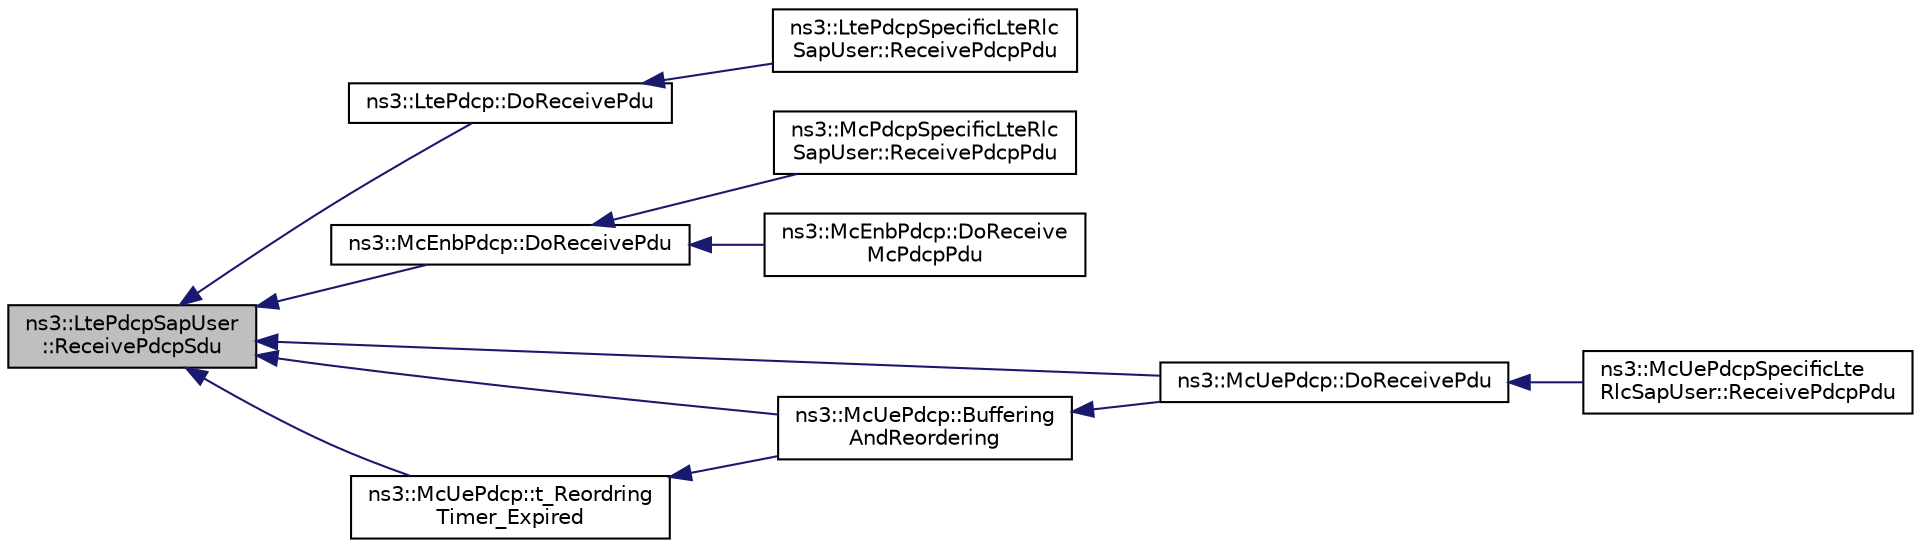 digraph "ns3::LtePdcpSapUser::ReceivePdcpSdu"
{
  edge [fontname="Helvetica",fontsize="10",labelfontname="Helvetica",labelfontsize="10"];
  node [fontname="Helvetica",fontsize="10",shape=record];
  rankdir="LR";
  Node1 [label="ns3::LtePdcpSapUser\l::ReceivePdcpSdu",height=0.2,width=0.4,color="black", fillcolor="grey75", style="filled", fontcolor="black"];
  Node1 -> Node2 [dir="back",color="midnightblue",fontsize="10",style="solid"];
  Node2 [label="ns3::LtePdcp::DoReceivePdu",height=0.2,width=0.4,color="black", fillcolor="white", style="filled",URL="$d6/d88/classns3_1_1LtePdcp.html#a39ec507fd59bc8e650738717b4a471e5"];
  Node2 -> Node3 [dir="back",color="midnightblue",fontsize="10",style="solid"];
  Node3 [label="ns3::LtePdcpSpecificLteRlc\lSapUser::ReceivePdcpPdu",height=0.2,width=0.4,color="black", fillcolor="white", style="filled",URL="$da/d5f/classns3_1_1LtePdcpSpecificLteRlcSapUser.html#a6cd9bae35c5551566d0e41ae2e6866f0"];
  Node1 -> Node4 [dir="back",color="midnightblue",fontsize="10",style="solid"];
  Node4 [label="ns3::McEnbPdcp::DoReceivePdu",height=0.2,width=0.4,color="black", fillcolor="white", style="filled",URL="$d0/de1/classns3_1_1McEnbPdcp.html#a244a5eff95cef39b7319af03bfbac89d"];
  Node4 -> Node5 [dir="back",color="midnightblue",fontsize="10",style="solid"];
  Node5 [label="ns3::McPdcpSpecificLteRlc\lSapUser::ReceivePdcpPdu",height=0.2,width=0.4,color="black", fillcolor="white", style="filled",URL="$d9/d13/classns3_1_1McPdcpSpecificLteRlcSapUser.html#a0fa542c3a11d776ccbf72638695e5322"];
  Node4 -> Node6 [dir="back",color="midnightblue",fontsize="10",style="solid"];
  Node6 [label="ns3::McEnbPdcp::DoReceive\lMcPdcpPdu",height=0.2,width=0.4,color="black", fillcolor="white", style="filled",URL="$d0/de1/classns3_1_1McEnbPdcp.html#a5b9c606adc1cfce67ea26d07120ce8a3"];
  Node1 -> Node7 [dir="back",color="midnightblue",fontsize="10",style="solid"];
  Node7 [label="ns3::McUePdcp::DoReceivePdu",height=0.2,width=0.4,color="black", fillcolor="white", style="filled",URL="$d2/d69/classns3_1_1McUePdcp.html#a98d45c04cf0a2b10b2dd79efc3db62d8"];
  Node7 -> Node8 [dir="back",color="midnightblue",fontsize="10",style="solid"];
  Node8 [label="ns3::McUePdcpSpecificLte\lRlcSapUser::ReceivePdcpPdu",height=0.2,width=0.4,color="black", fillcolor="white", style="filled",URL="$df/d6f/classns3_1_1McUePdcpSpecificLteRlcSapUser.html#a686f0007338c5f3089d4a802d97a7e94"];
  Node1 -> Node9 [dir="back",color="midnightblue",fontsize="10",style="solid"];
  Node9 [label="ns3::McUePdcp::Buffering\lAndReordering",height=0.2,width=0.4,color="black", fillcolor="white", style="filled",URL="$d2/d69/classns3_1_1McUePdcp.html#af427000ceed62252a0cce301d47f2e68"];
  Node9 -> Node7 [dir="back",color="midnightblue",fontsize="10",style="solid"];
  Node1 -> Node10 [dir="back",color="midnightblue",fontsize="10",style="solid"];
  Node10 [label="ns3::McUePdcp::t_Reordring\lTimer_Expired",height=0.2,width=0.4,color="black", fillcolor="white", style="filled",URL="$d2/d69/classns3_1_1McUePdcp.html#a9a65382b4dba3e92f958eda6030cedeb"];
  Node10 -> Node9 [dir="back",color="midnightblue",fontsize="10",style="solid"];
}
